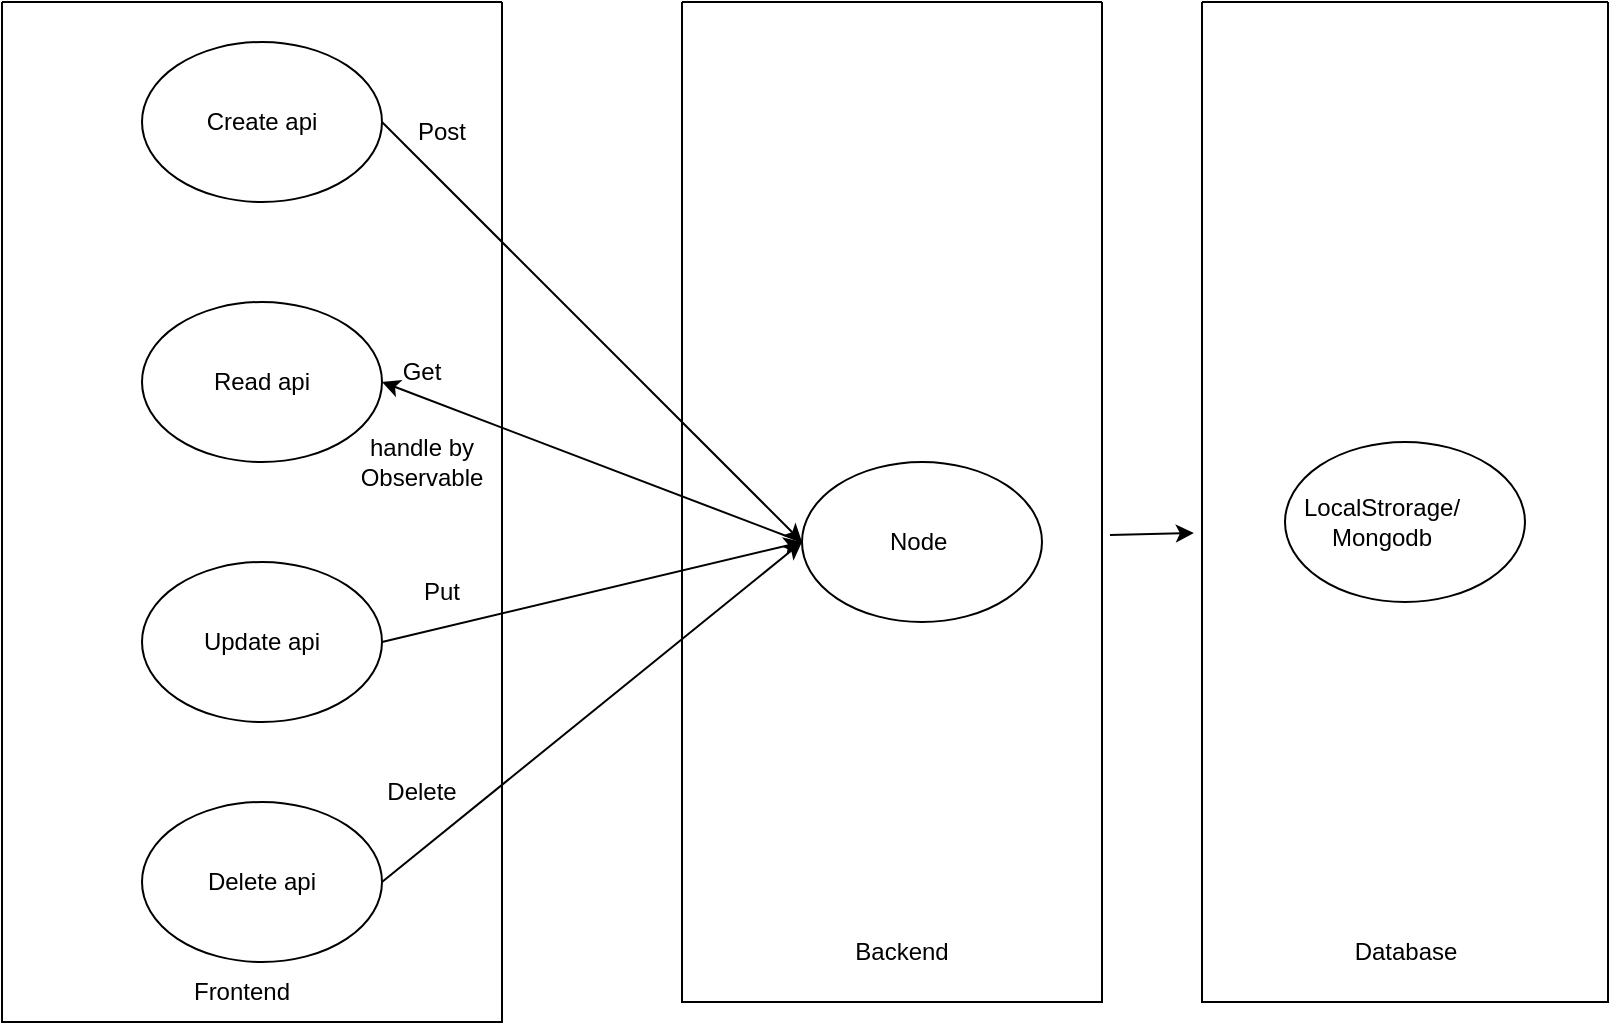 <mxfile version="17.5.0" type="device"><diagram id="LpzXyRzngiCA6ismPF4W" name="Page-1"><mxGraphModel dx="946" dy="529" grid="1" gridSize="10" guides="1" tooltips="1" connect="1" arrows="1" fold="1" page="1" pageScale="1" pageWidth="827" pageHeight="1169" math="0" shadow="0"><root><mxCell id="0"/><mxCell id="1" parent="0"/><mxCell id="nlJvc1fVPOqMyaZvWmJc-1" value="Create api" style="ellipse;whiteSpace=wrap;html=1;" vertex="1" parent="1"><mxGeometry x="150" y="60" width="120" height="80" as="geometry"/></mxCell><mxCell id="nlJvc1fVPOqMyaZvWmJc-2" value="Read api" style="ellipse;whiteSpace=wrap;html=1;" vertex="1" parent="1"><mxGeometry x="150" y="190" width="120" height="80" as="geometry"/></mxCell><mxCell id="nlJvc1fVPOqMyaZvWmJc-3" value="Update api" style="ellipse;whiteSpace=wrap;html=1;" vertex="1" parent="1"><mxGeometry x="150" y="320" width="120" height="80" as="geometry"/></mxCell><mxCell id="nlJvc1fVPOqMyaZvWmJc-4" value="Delete api" style="ellipse;whiteSpace=wrap;html=1;" vertex="1" parent="1"><mxGeometry x="150" y="440" width="120" height="80" as="geometry"/></mxCell><mxCell id="nlJvc1fVPOqMyaZvWmJc-5" value="Node&amp;nbsp;" style="ellipse;whiteSpace=wrap;html=1;" vertex="1" parent="1"><mxGeometry x="480" y="270" width="120" height="80" as="geometry"/></mxCell><mxCell id="nlJvc1fVPOqMyaZvWmJc-6" value="" style="swimlane;startSize=0;" vertex="1" parent="1"><mxGeometry x="80" y="40" width="250" height="510" as="geometry"/></mxCell><mxCell id="nlJvc1fVPOqMyaZvWmJc-10" value="Frontend" style="text;html=1;strokeColor=none;fillColor=none;align=center;verticalAlign=middle;whiteSpace=wrap;rounded=0;" vertex="1" parent="nlJvc1fVPOqMyaZvWmJc-6"><mxGeometry x="90" y="480" width="60" height="30" as="geometry"/></mxCell><mxCell id="nlJvc1fVPOqMyaZvWmJc-20" value="handle by Observable" style="text;html=1;strokeColor=none;fillColor=none;align=center;verticalAlign=middle;whiteSpace=wrap;rounded=0;" vertex="1" parent="nlJvc1fVPOqMyaZvWmJc-6"><mxGeometry x="180" y="215" width="60" height="30" as="geometry"/></mxCell><mxCell id="nlJvc1fVPOqMyaZvWmJc-21" value="Post" style="text;html=1;strokeColor=none;fillColor=none;align=center;verticalAlign=middle;whiteSpace=wrap;rounded=0;" vertex="1" parent="nlJvc1fVPOqMyaZvWmJc-6"><mxGeometry x="190" y="50" width="60" height="30" as="geometry"/></mxCell><mxCell id="nlJvc1fVPOqMyaZvWmJc-22" value="Get" style="text;html=1;strokeColor=none;fillColor=none;align=center;verticalAlign=middle;whiteSpace=wrap;rounded=0;" vertex="1" parent="nlJvc1fVPOqMyaZvWmJc-6"><mxGeometry x="180" y="170" width="60" height="30" as="geometry"/></mxCell><mxCell id="nlJvc1fVPOqMyaZvWmJc-23" value="Put" style="text;html=1;strokeColor=none;fillColor=none;align=center;verticalAlign=middle;whiteSpace=wrap;rounded=0;" vertex="1" parent="nlJvc1fVPOqMyaZvWmJc-6"><mxGeometry x="190" y="280" width="60" height="30" as="geometry"/></mxCell><mxCell id="nlJvc1fVPOqMyaZvWmJc-24" value="Delete" style="text;html=1;strokeColor=none;fillColor=none;align=center;verticalAlign=middle;whiteSpace=wrap;rounded=0;" vertex="1" parent="nlJvc1fVPOqMyaZvWmJc-6"><mxGeometry x="180" y="380" width="60" height="30" as="geometry"/></mxCell><mxCell id="nlJvc1fVPOqMyaZvWmJc-7" value="" style="swimlane;startSize=0;" vertex="1" parent="1"><mxGeometry x="420" y="40" width="210" height="500" as="geometry"/></mxCell><mxCell id="nlJvc1fVPOqMyaZvWmJc-14" value="Backend" style="text;html=1;strokeColor=none;fillColor=none;align=center;verticalAlign=middle;whiteSpace=wrap;rounded=0;" vertex="1" parent="nlJvc1fVPOqMyaZvWmJc-7"><mxGeometry x="80" y="460" width="60" height="30" as="geometry"/></mxCell><mxCell id="nlJvc1fVPOqMyaZvWmJc-9" value="" style="endArrow=classic;html=1;rounded=0;exitX=1;exitY=0.5;exitDx=0;exitDy=0;entryX=0;entryY=0.5;entryDx=0;entryDy=0;" edge="1" parent="1" source="nlJvc1fVPOqMyaZvWmJc-1" target="nlJvc1fVPOqMyaZvWmJc-5"><mxGeometry width="50" height="50" relative="1" as="geometry"><mxPoint x="390" y="320" as="sourcePoint"/><mxPoint x="440" y="270" as="targetPoint"/></mxGeometry></mxCell><mxCell id="nlJvc1fVPOqMyaZvWmJc-11" value="" style="endArrow=classic;html=1;rounded=0;exitX=0;exitY=0.5;exitDx=0;exitDy=0;entryX=0.167;entryY=0.667;entryDx=0;entryDy=0;entryPerimeter=0;" edge="1" parent="1" source="nlJvc1fVPOqMyaZvWmJc-5" target="nlJvc1fVPOqMyaZvWmJc-22"><mxGeometry width="50" height="50" relative="1" as="geometry"><mxPoint x="390" y="300" as="sourcePoint"/><mxPoint x="440" y="250" as="targetPoint"/></mxGeometry></mxCell><mxCell id="nlJvc1fVPOqMyaZvWmJc-12" value="" style="endArrow=classic;html=1;rounded=0;exitX=1;exitY=0.5;exitDx=0;exitDy=0;entryX=0;entryY=0.5;entryDx=0;entryDy=0;" edge="1" parent="1" source="nlJvc1fVPOqMyaZvWmJc-3" target="nlJvc1fVPOqMyaZvWmJc-5"><mxGeometry width="50" height="50" relative="1" as="geometry"><mxPoint x="390" y="300" as="sourcePoint"/><mxPoint x="440" y="250" as="targetPoint"/></mxGeometry></mxCell><mxCell id="nlJvc1fVPOqMyaZvWmJc-13" value="" style="endArrow=classic;html=1;rounded=0;exitX=1;exitY=0.5;exitDx=0;exitDy=0;entryX=0;entryY=0.5;entryDx=0;entryDy=0;" edge="1" parent="1" source="nlJvc1fVPOqMyaZvWmJc-4" target="nlJvc1fVPOqMyaZvWmJc-5"><mxGeometry width="50" height="50" relative="1" as="geometry"><mxPoint x="390" y="300" as="sourcePoint"/><mxPoint x="440" y="250" as="targetPoint"/></mxGeometry></mxCell><mxCell id="nlJvc1fVPOqMyaZvWmJc-16" value="" style="swimlane;startSize=0;" vertex="1" parent="1"><mxGeometry x="680" y="40" width="203" height="500" as="geometry"/></mxCell><mxCell id="nlJvc1fVPOqMyaZvWmJc-15" value="" style="ellipse;whiteSpace=wrap;html=1;" vertex="1" parent="nlJvc1fVPOqMyaZvWmJc-16"><mxGeometry x="41.5" y="220" width="120" height="80" as="geometry"/></mxCell><mxCell id="nlJvc1fVPOqMyaZvWmJc-17" value="Database" style="text;html=1;strokeColor=none;fillColor=none;align=center;verticalAlign=middle;whiteSpace=wrap;rounded=0;" vertex="1" parent="nlJvc1fVPOqMyaZvWmJc-16"><mxGeometry x="71.5" y="460" width="60" height="30" as="geometry"/></mxCell><mxCell id="nlJvc1fVPOqMyaZvWmJc-18" value="LocalStrorage/ Mongodb" style="text;html=1;strokeColor=none;fillColor=none;align=center;verticalAlign=middle;whiteSpace=wrap;rounded=0;" vertex="1" parent="nlJvc1fVPOqMyaZvWmJc-16"><mxGeometry x="60" y="245" width="60" height="30" as="geometry"/></mxCell><mxCell id="nlJvc1fVPOqMyaZvWmJc-19" value="" style="endArrow=classic;html=1;rounded=0;exitX=1.019;exitY=0.533;exitDx=0;exitDy=0;entryX=-0.02;entryY=0.531;entryDx=0;entryDy=0;entryPerimeter=0;exitPerimeter=0;" edge="1" parent="1" source="nlJvc1fVPOqMyaZvWmJc-7" target="nlJvc1fVPOqMyaZvWmJc-16"><mxGeometry width="50" height="50" relative="1" as="geometry"><mxPoint x="460" y="320" as="sourcePoint"/><mxPoint x="510" y="270" as="targetPoint"/></mxGeometry></mxCell></root></mxGraphModel></diagram></mxfile>